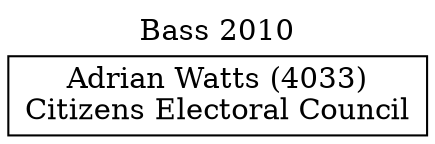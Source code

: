 // House preference flow
digraph "Adrian Watts (4033)_Bass_2010" {
	graph [label="Bass 2010" labelloc=t mclimit=10]
	node [shape=box]
	"Adrian Watts (4033)" [label="Adrian Watts (4033)
Citizens Electoral Council"]
}
